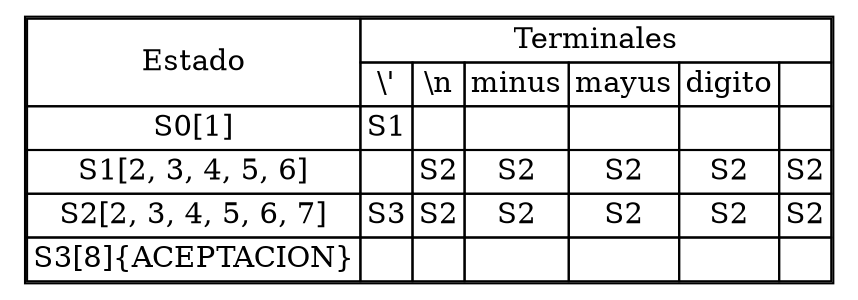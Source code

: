 digraph G{
a[shape=none label=<
<TABLE cellspacing="0">
<TR>
                <TD rowspan="2">Estado</TD>
                <TD colspan="6">Terminales</TD>
            </TR>
<TR>
<TD>\'</TD>
<TD>\n</TD>
<TD>minus</TD>
<TD>mayus</TD>
<TD>digito</TD>
<TD> </TD>
</TR>
<TR>
<TD>S0[1]</TD>
<TD>S1</TD>
<TD></TD>
<TD></TD>
<TD></TD>
<TD></TD>
<TD></TD>
</TR><TR>
<TD>S1[2, 3, 4, 5, 6]</TD>
<TD></TD>
<TD>S2</TD>
<TD>S2</TD>
<TD>S2</TD>
<TD>S2</TD>
<TD>S2</TD>
</TR><TR>
<TD>S2[2, 3, 4, 5, 6, 7]</TD>
<TD>S3</TD>
<TD>S2</TD>
<TD>S2</TD>
<TD>S2</TD>
<TD>S2</TD>
<TD>S2</TD>
</TR><TR>
<TD>S3[8]{ACEPTACION}</TD>
<TD></TD>
<TD></TD>
<TD></TD>
<TD></TD>
<TD></TD>
<TD></TD>
</TR></TABLE>
>];
}
